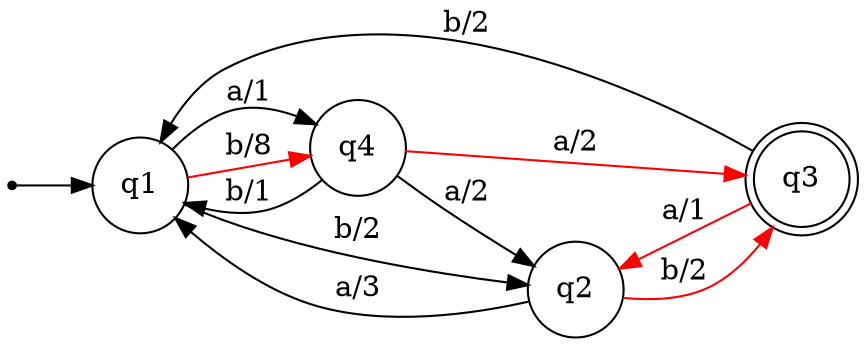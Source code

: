 digraph Automaton {
    node [shape=point] INIT;
    q3 [shape="doublecircle"];
    node [shape=circle];
    rankdir = LR;
    INIT -> q1;
    q1 -> q2 [label="b/2"];
    q1 -> q4 [label="a/1"];
    q1 -> q4 [label="b/8", color=red];
    q2 -> q1 [label="a/3"];
    q2 -> q3 [label="b/2", color=red];
    q3 -> q2 [label="a/1", color=red];
    q3 -> q1 [label="b/2"];
    q4 -> q1 [label="b/1"];
    q4 -> q3 [label="a/2", color=red];
    q4 -> q2 [label="a/2"];
}
